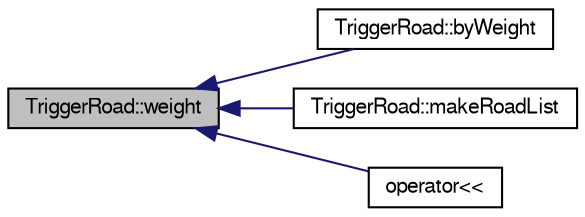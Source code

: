 digraph "TriggerRoad::weight"
{
  bgcolor="transparent";
  edge [fontname="FreeSans",fontsize="10",labelfontname="FreeSans",labelfontsize="10"];
  node [fontname="FreeSans",fontsize="10",shape=record];
  rankdir="LR";
  Node1 [label="TriggerRoad::weight",height=0.2,width=0.4,color="black", fillcolor="grey75", style="filled" fontcolor="black"];
  Node1 -> Node2 [dir="back",color="midnightblue",fontsize="10",style="solid",fontname="FreeSans"];
  Node2 [label="TriggerRoad::byWeight",height=0.2,width=0.4,color="black",URL="$d5/d72/classTriggerRoad.html#aeaf49b8349c448d97470b4fa03bc7c87"];
  Node1 -> Node3 [dir="back",color="midnightblue",fontsize="10",style="solid",fontname="FreeSans"];
  Node3 [label="TriggerRoad::makeRoadList",height=0.2,width=0.4,color="black",URL="$d5/d72/classTriggerRoad.html#a1d36c47262de34a3324f2ad2f35b8881"];
  Node1 -> Node4 [dir="back",color="midnightblue",fontsize="10",style="solid",fontname="FreeSans"];
  Node4 [label="operator\<\<",height=0.2,width=0.4,color="black",URL="$de/d74/TriggerRoad_8cxx.html#a4cfb63a9ffcec14b116383b367eda140"];
}
